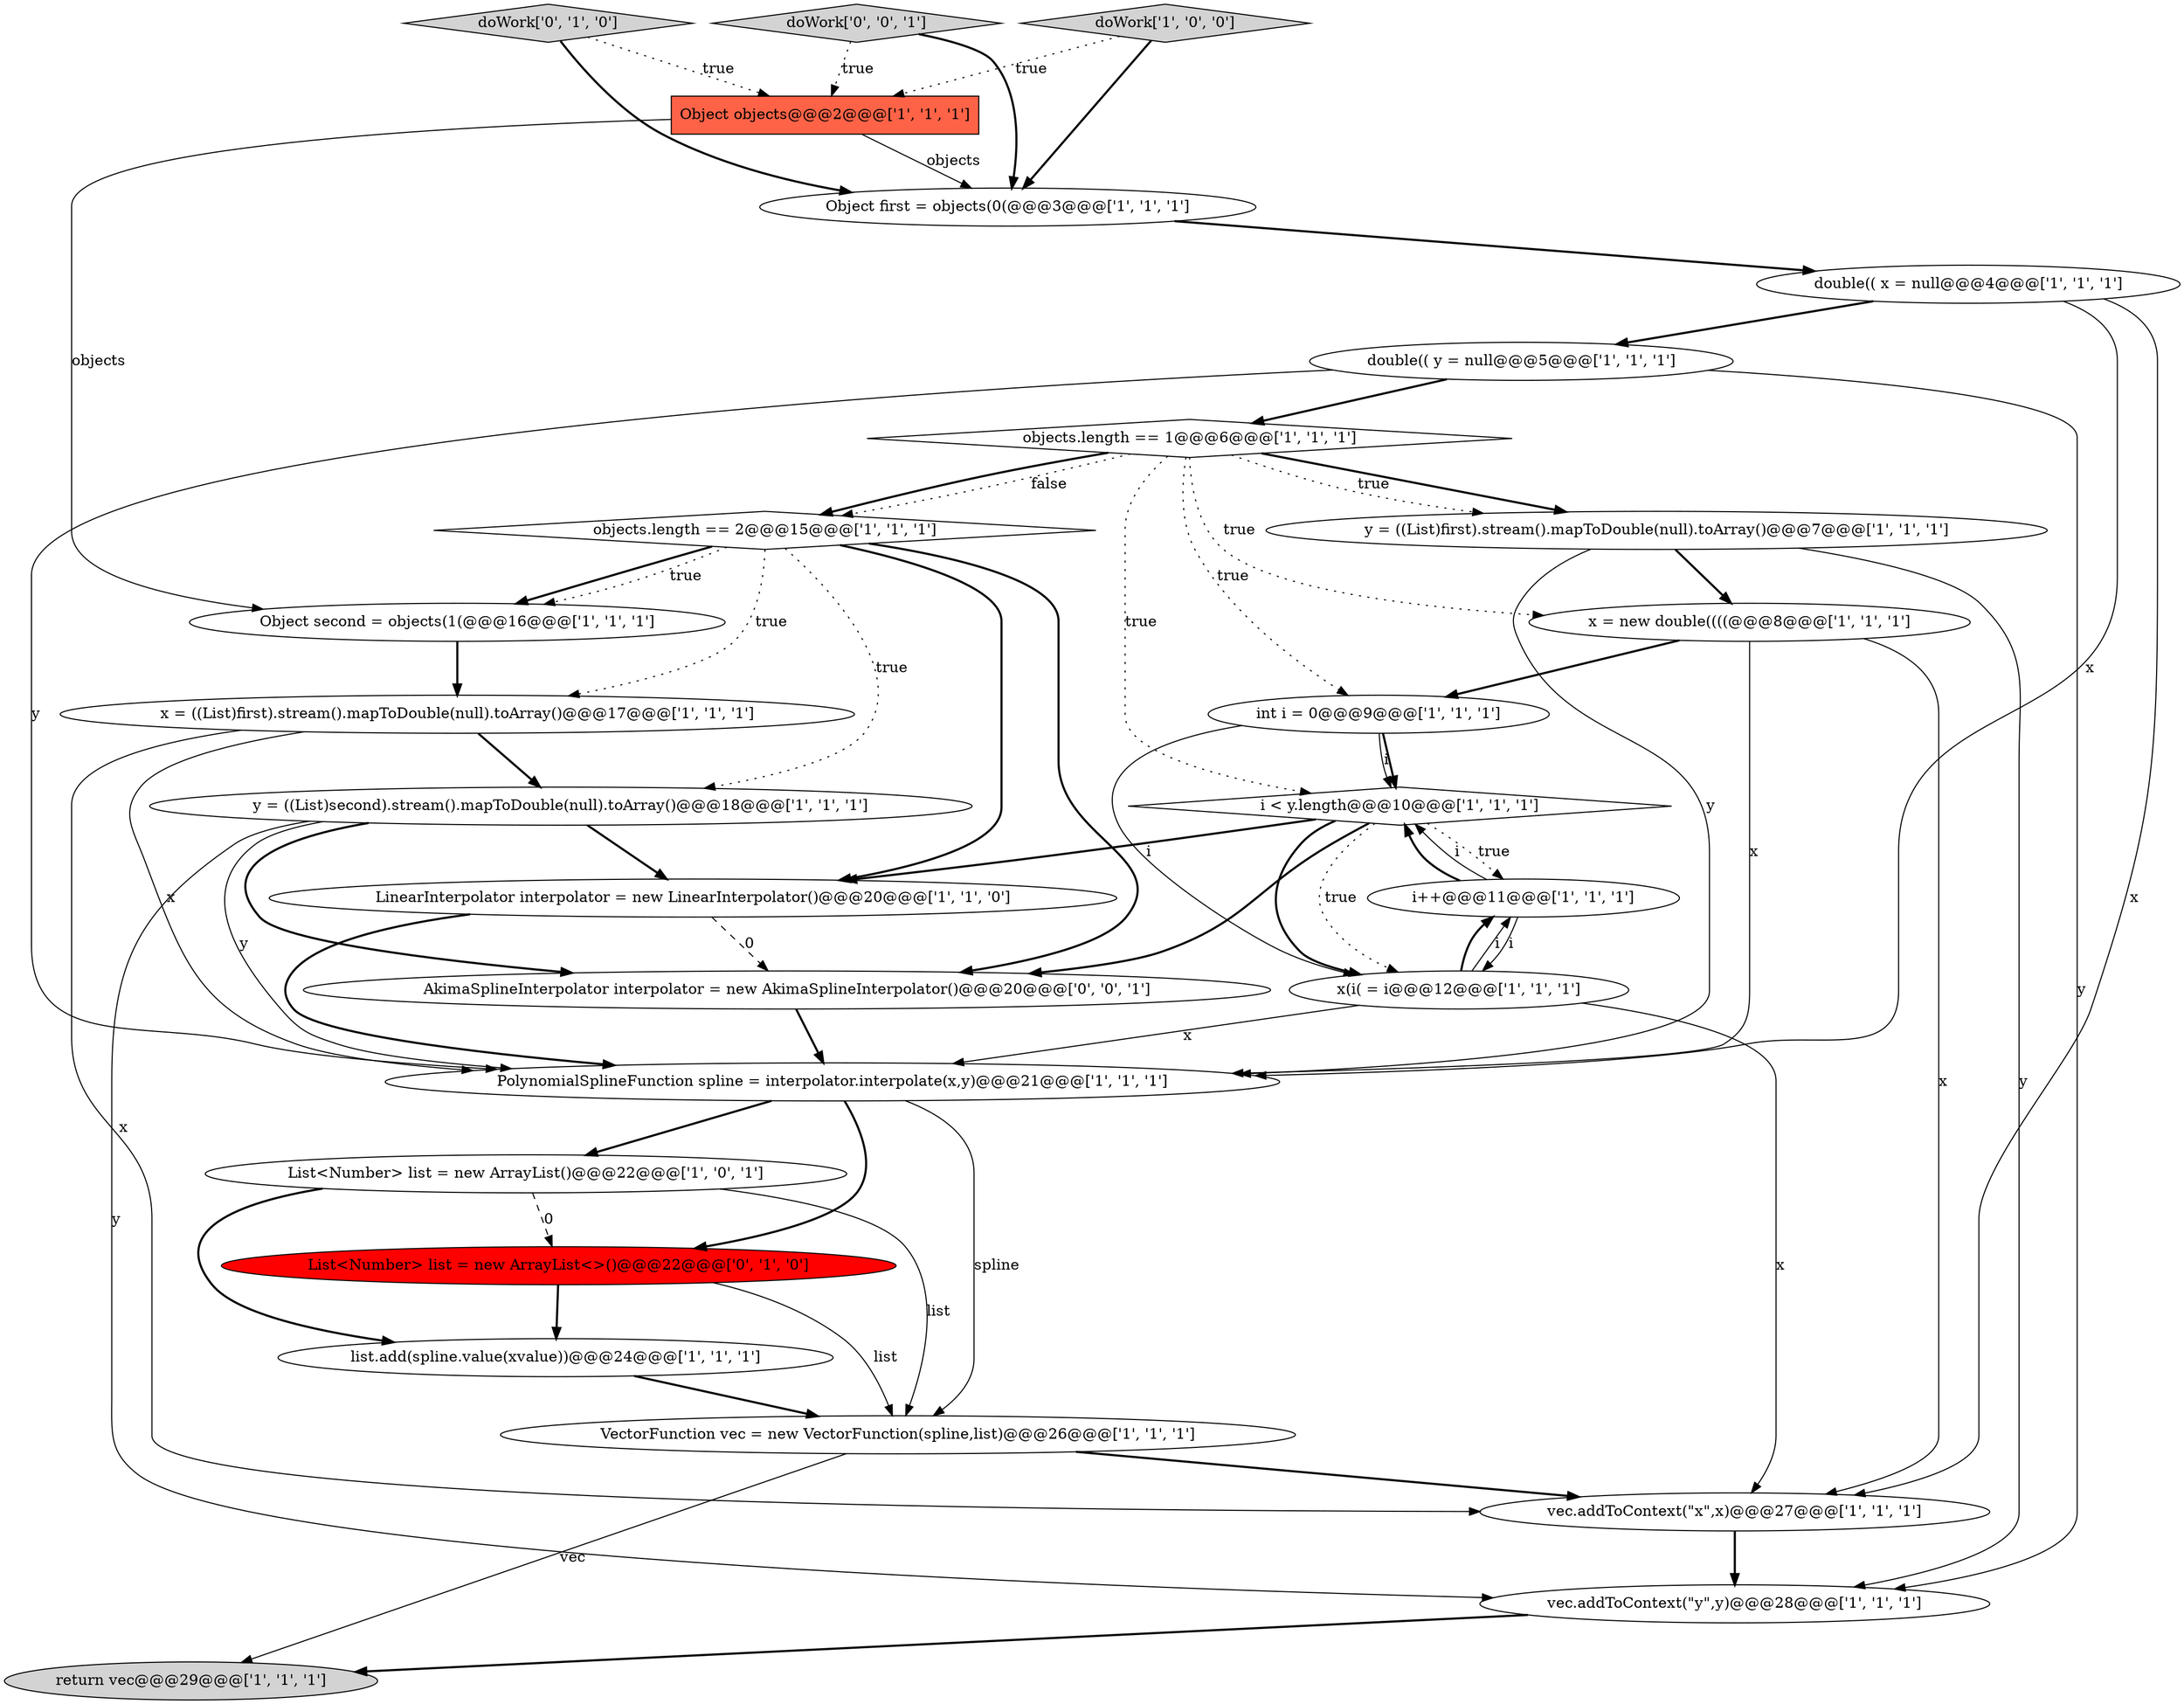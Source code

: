 digraph {
4 [style = filled, label = "return vec@@@29@@@['1', '1', '1']", fillcolor = lightgray, shape = ellipse image = "AAA0AAABBB1BBB"];
9 [style = filled, label = "int i = 0@@@9@@@['1', '1', '1']", fillcolor = white, shape = ellipse image = "AAA0AAABBB1BBB"];
5 [style = filled, label = "list.add(spline.value(xvalue))@@@24@@@['1', '1', '1']", fillcolor = white, shape = ellipse image = "AAA0AAABBB1BBB"];
18 [style = filled, label = "Object first = objects(0(@@@3@@@['1', '1', '1']", fillcolor = white, shape = ellipse image = "AAA0AAABBB1BBB"];
24 [style = filled, label = "doWork['0', '1', '0']", fillcolor = lightgray, shape = diamond image = "AAA0AAABBB2BBB"];
26 [style = filled, label = "doWork['0', '0', '1']", fillcolor = lightgray, shape = diamond image = "AAA0AAABBB3BBB"];
17 [style = filled, label = "double(( x = null@@@4@@@['1', '1', '1']", fillcolor = white, shape = ellipse image = "AAA0AAABBB1BBB"];
12 [style = filled, label = "y = ((List)second).stream().mapToDouble(null).toArray()@@@18@@@['1', '1', '1']", fillcolor = white, shape = ellipse image = "AAA0AAABBB1BBB"];
6 [style = filled, label = "i++@@@11@@@['1', '1', '1']", fillcolor = white, shape = ellipse image = "AAA0AAABBB1BBB"];
11 [style = filled, label = "doWork['1', '0', '0']", fillcolor = lightgray, shape = diamond image = "AAA0AAABBB1BBB"];
15 [style = filled, label = "objects.length == 2@@@15@@@['1', '1', '1']", fillcolor = white, shape = diamond image = "AAA0AAABBB1BBB"];
0 [style = filled, label = "x = ((List)first).stream().mapToDouble(null).toArray()@@@17@@@['1', '1', '1']", fillcolor = white, shape = ellipse image = "AAA0AAABBB1BBB"];
21 [style = filled, label = "y = ((List)first).stream().mapToDouble(null).toArray()@@@7@@@['1', '1', '1']", fillcolor = white, shape = ellipse image = "AAA0AAABBB1BBB"];
23 [style = filled, label = "LinearInterpolator interpolator = new LinearInterpolator()@@@20@@@['1', '1', '0']", fillcolor = white, shape = ellipse image = "AAA0AAABBB1BBB"];
7 [style = filled, label = "PolynomialSplineFunction spline = interpolator.interpolate(x,y)@@@21@@@['1', '1', '1']", fillcolor = white, shape = ellipse image = "AAA0AAABBB1BBB"];
8 [style = filled, label = "x = new double((((@@@8@@@['1', '1', '1']", fillcolor = white, shape = ellipse image = "AAA0AAABBB1BBB"];
22 [style = filled, label = "i < y.length@@@10@@@['1', '1', '1']", fillcolor = white, shape = diamond image = "AAA0AAABBB1BBB"];
25 [style = filled, label = "List<Number> list = new ArrayList<>()@@@22@@@['0', '1', '0']", fillcolor = red, shape = ellipse image = "AAA1AAABBB2BBB"];
19 [style = filled, label = "VectorFunction vec = new VectorFunction(spline,list)@@@26@@@['1', '1', '1']", fillcolor = white, shape = ellipse image = "AAA0AAABBB1BBB"];
1 [style = filled, label = "vec.addToContext(\"y\",y)@@@28@@@['1', '1', '1']", fillcolor = white, shape = ellipse image = "AAA0AAABBB1BBB"];
10 [style = filled, label = "Object second = objects(1(@@@16@@@['1', '1', '1']", fillcolor = white, shape = ellipse image = "AAA0AAABBB1BBB"];
27 [style = filled, label = "AkimaSplineInterpolator interpolator = new AkimaSplineInterpolator()@@@20@@@['0', '0', '1']", fillcolor = white, shape = ellipse image = "AAA0AAABBB3BBB"];
20 [style = filled, label = "List<Number> list = new ArrayList()@@@22@@@['1', '0', '1']", fillcolor = white, shape = ellipse image = "AAA0AAABBB1BBB"];
3 [style = filled, label = "x(i( = i@@@12@@@['1', '1', '1']", fillcolor = white, shape = ellipse image = "AAA0AAABBB1BBB"];
16 [style = filled, label = "objects.length == 1@@@6@@@['1', '1', '1']", fillcolor = white, shape = diamond image = "AAA0AAABBB1BBB"];
13 [style = filled, label = "double(( y = null@@@5@@@['1', '1', '1']", fillcolor = white, shape = ellipse image = "AAA0AAABBB1BBB"];
2 [style = filled, label = "vec.addToContext(\"x\",x)@@@27@@@['1', '1', '1']", fillcolor = white, shape = ellipse image = "AAA0AAABBB1BBB"];
14 [style = filled, label = "Object objects@@@2@@@['1', '1', '1']", fillcolor = tomato, shape = box image = "AAA0AAABBB1BBB"];
12->7 [style = solid, label="y"];
9->22 [style = bold, label=""];
16->15 [style = bold, label=""];
15->23 [style = bold, label=""];
16->8 [style = dotted, label="true"];
1->4 [style = bold, label=""];
12->1 [style = solid, label="y"];
0->7 [style = solid, label="x"];
15->10 [style = bold, label=""];
13->1 [style = solid, label="y"];
16->9 [style = dotted, label="true"];
13->7 [style = solid, label="y"];
9->22 [style = solid, label="i"];
24->14 [style = dotted, label="true"];
23->27 [style = dashed, label="0"];
8->2 [style = solid, label="x"];
6->22 [style = bold, label=""];
2->1 [style = bold, label=""];
16->15 [style = dotted, label="false"];
0->12 [style = bold, label=""];
11->14 [style = dotted, label="true"];
21->8 [style = bold, label=""];
7->19 [style = solid, label="spline"];
18->17 [style = bold, label=""];
3->6 [style = bold, label=""];
15->10 [style = dotted, label="true"];
0->2 [style = solid, label="x"];
7->20 [style = bold, label=""];
19->2 [style = bold, label=""];
16->22 [style = dotted, label="true"];
22->6 [style = dotted, label="true"];
24->18 [style = bold, label=""];
22->23 [style = bold, label=""];
15->0 [style = dotted, label="true"];
13->16 [style = bold, label=""];
11->18 [style = bold, label=""];
3->2 [style = solid, label="x"];
20->5 [style = bold, label=""];
19->4 [style = solid, label="vec"];
3->6 [style = solid, label="i"];
22->3 [style = bold, label=""];
5->19 [style = bold, label=""];
14->10 [style = solid, label="objects"];
21->1 [style = solid, label="y"];
3->7 [style = solid, label="x"];
22->27 [style = bold, label=""];
20->25 [style = dashed, label="0"];
14->18 [style = solid, label="objects"];
16->21 [style = bold, label=""];
26->14 [style = dotted, label="true"];
17->7 [style = solid, label="x"];
10->0 [style = bold, label=""];
27->7 [style = bold, label=""];
20->19 [style = solid, label="list"];
8->9 [style = bold, label=""];
22->3 [style = dotted, label="true"];
15->12 [style = dotted, label="true"];
16->21 [style = dotted, label="true"];
25->5 [style = bold, label=""];
21->7 [style = solid, label="y"];
6->22 [style = solid, label="i"];
17->13 [style = bold, label=""];
12->23 [style = bold, label=""];
23->7 [style = bold, label=""];
7->25 [style = bold, label=""];
17->2 [style = solid, label="x"];
25->19 [style = solid, label="list"];
15->27 [style = bold, label=""];
12->27 [style = bold, label=""];
6->3 [style = solid, label="i"];
9->3 [style = solid, label="i"];
8->7 [style = solid, label="x"];
26->18 [style = bold, label=""];
}
